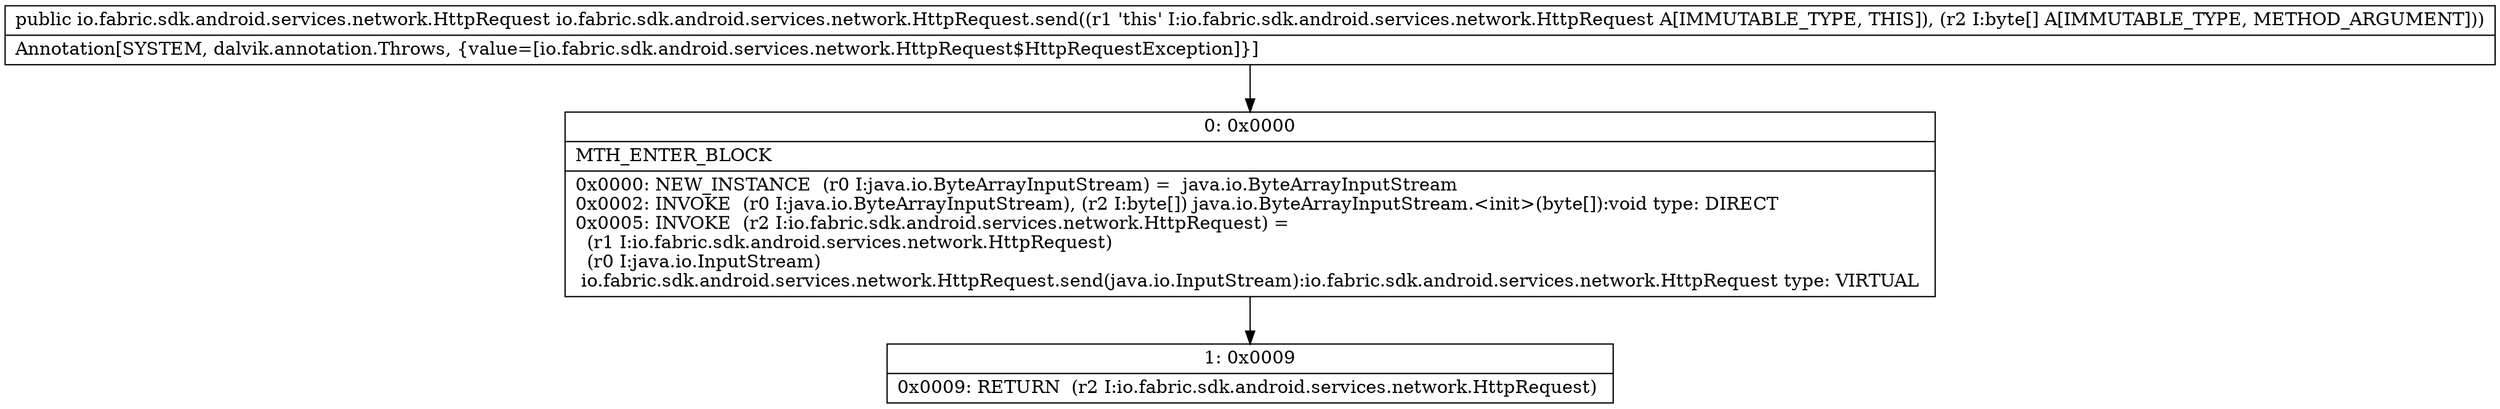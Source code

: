 digraph "CFG forio.fabric.sdk.android.services.network.HttpRequest.send([B)Lio\/fabric\/sdk\/android\/services\/network\/HttpRequest;" {
Node_0 [shape=record,label="{0\:\ 0x0000|MTH_ENTER_BLOCK\l|0x0000: NEW_INSTANCE  (r0 I:java.io.ByteArrayInputStream) =  java.io.ByteArrayInputStream \l0x0002: INVOKE  (r0 I:java.io.ByteArrayInputStream), (r2 I:byte[]) java.io.ByteArrayInputStream.\<init\>(byte[]):void type: DIRECT \l0x0005: INVOKE  (r2 I:io.fabric.sdk.android.services.network.HttpRequest) = \l  (r1 I:io.fabric.sdk.android.services.network.HttpRequest)\l  (r0 I:java.io.InputStream)\l io.fabric.sdk.android.services.network.HttpRequest.send(java.io.InputStream):io.fabric.sdk.android.services.network.HttpRequest type: VIRTUAL \l}"];
Node_1 [shape=record,label="{1\:\ 0x0009|0x0009: RETURN  (r2 I:io.fabric.sdk.android.services.network.HttpRequest) \l}"];
MethodNode[shape=record,label="{public io.fabric.sdk.android.services.network.HttpRequest io.fabric.sdk.android.services.network.HttpRequest.send((r1 'this' I:io.fabric.sdk.android.services.network.HttpRequest A[IMMUTABLE_TYPE, THIS]), (r2 I:byte[] A[IMMUTABLE_TYPE, METHOD_ARGUMENT]))  | Annotation[SYSTEM, dalvik.annotation.Throws, \{value=[io.fabric.sdk.android.services.network.HttpRequest$HttpRequestException]\}]\l}"];
MethodNode -> Node_0;
Node_0 -> Node_1;
}

